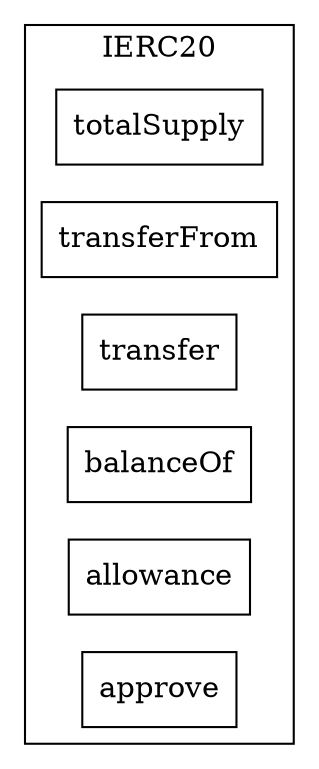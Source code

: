 strict digraph {
rankdir="LR"
node [shape=box]
subgraph cluster_472_IERC20 {
label = "IERC20"
"472_totalSupply" [label="totalSupply"]
"472_transferFrom" [label="transferFrom"]
"472_transfer" [label="transfer"]
"472_balanceOf" [label="balanceOf"]
"472_allowance" [label="allowance"]
"472_approve" [label="approve"]
}subgraph cluster_solidity {
label = "[Solidity]"
}
}
